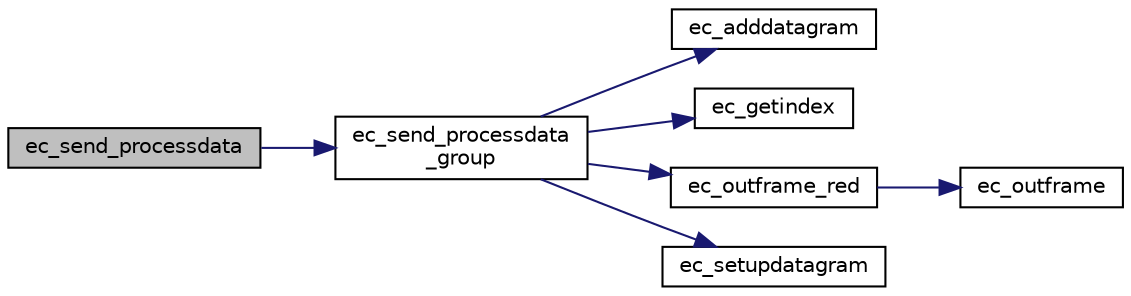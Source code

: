 digraph "ec_send_processdata"
{
 // INTERACTIVE_SVG=YES
  edge [fontname="Helvetica",fontsize="10",labelfontname="Helvetica",labelfontsize="10"];
  node [fontname="Helvetica",fontsize="10",shape=record];
  rankdir="LR";
  Node1 [label="ec_send_processdata",height=0.2,width=0.4,color="black", fillcolor="grey75", style="filled" fontcolor="black"];
  Node1 -> Node2 [color="midnightblue",fontsize="10",style="solid",fontname="Helvetica"];
  Node2 [label="ec_send_processdata\l_group",height=0.2,width=0.4,color="black", fillcolor="white", style="filled",URL="$ethercatmain_8c.html#a5e2063e4eb419e7abdcc9d863dc7a7b4"];
  Node2 -> Node3 [color="midnightblue",fontsize="10",style="solid",fontname="Helvetica"];
  Node3 [label="ec_adddatagram",height=0.2,width=0.4,color="black", fillcolor="white", style="filled",URL="$ethercatbase_8c.html#a775297e7bcfe08569ad537d6e3a770fb"];
  Node2 -> Node4 [color="midnightblue",fontsize="10",style="solid",fontname="Helvetica"];
  Node4 [label="ec_getindex",height=0.2,width=0.4,color="black", fillcolor="white", style="filled",URL="$nicdrv_8c.html#ae3520c51670d8e4e3e360f26fd8acee4"];
  Node2 -> Node5 [color="midnightblue",fontsize="10",style="solid",fontname="Helvetica"];
  Node5 [label="ec_outframe_red",height=0.2,width=0.4,color="black", fillcolor="white", style="filled",URL="$nicdrv_8c.html#afb39cbe067b1afa202e8c487a33c4d66"];
  Node5 -> Node6 [color="midnightblue",fontsize="10",style="solid",fontname="Helvetica"];
  Node6 [label="ec_outframe",height=0.2,width=0.4,color="black", fillcolor="white", style="filled",URL="$nicdrv_8c.html#ace7534023c2df9a309fc51a5e7fd6d94"];
  Node2 -> Node7 [color="midnightblue",fontsize="10",style="solid",fontname="Helvetica"];
  Node7 [label="ec_setupdatagram",height=0.2,width=0.4,color="black", fillcolor="white", style="filled",URL="$ethercatbase_8c.html#a3b9a1e2b9fc1e15cf147a85d484db027"];
}
